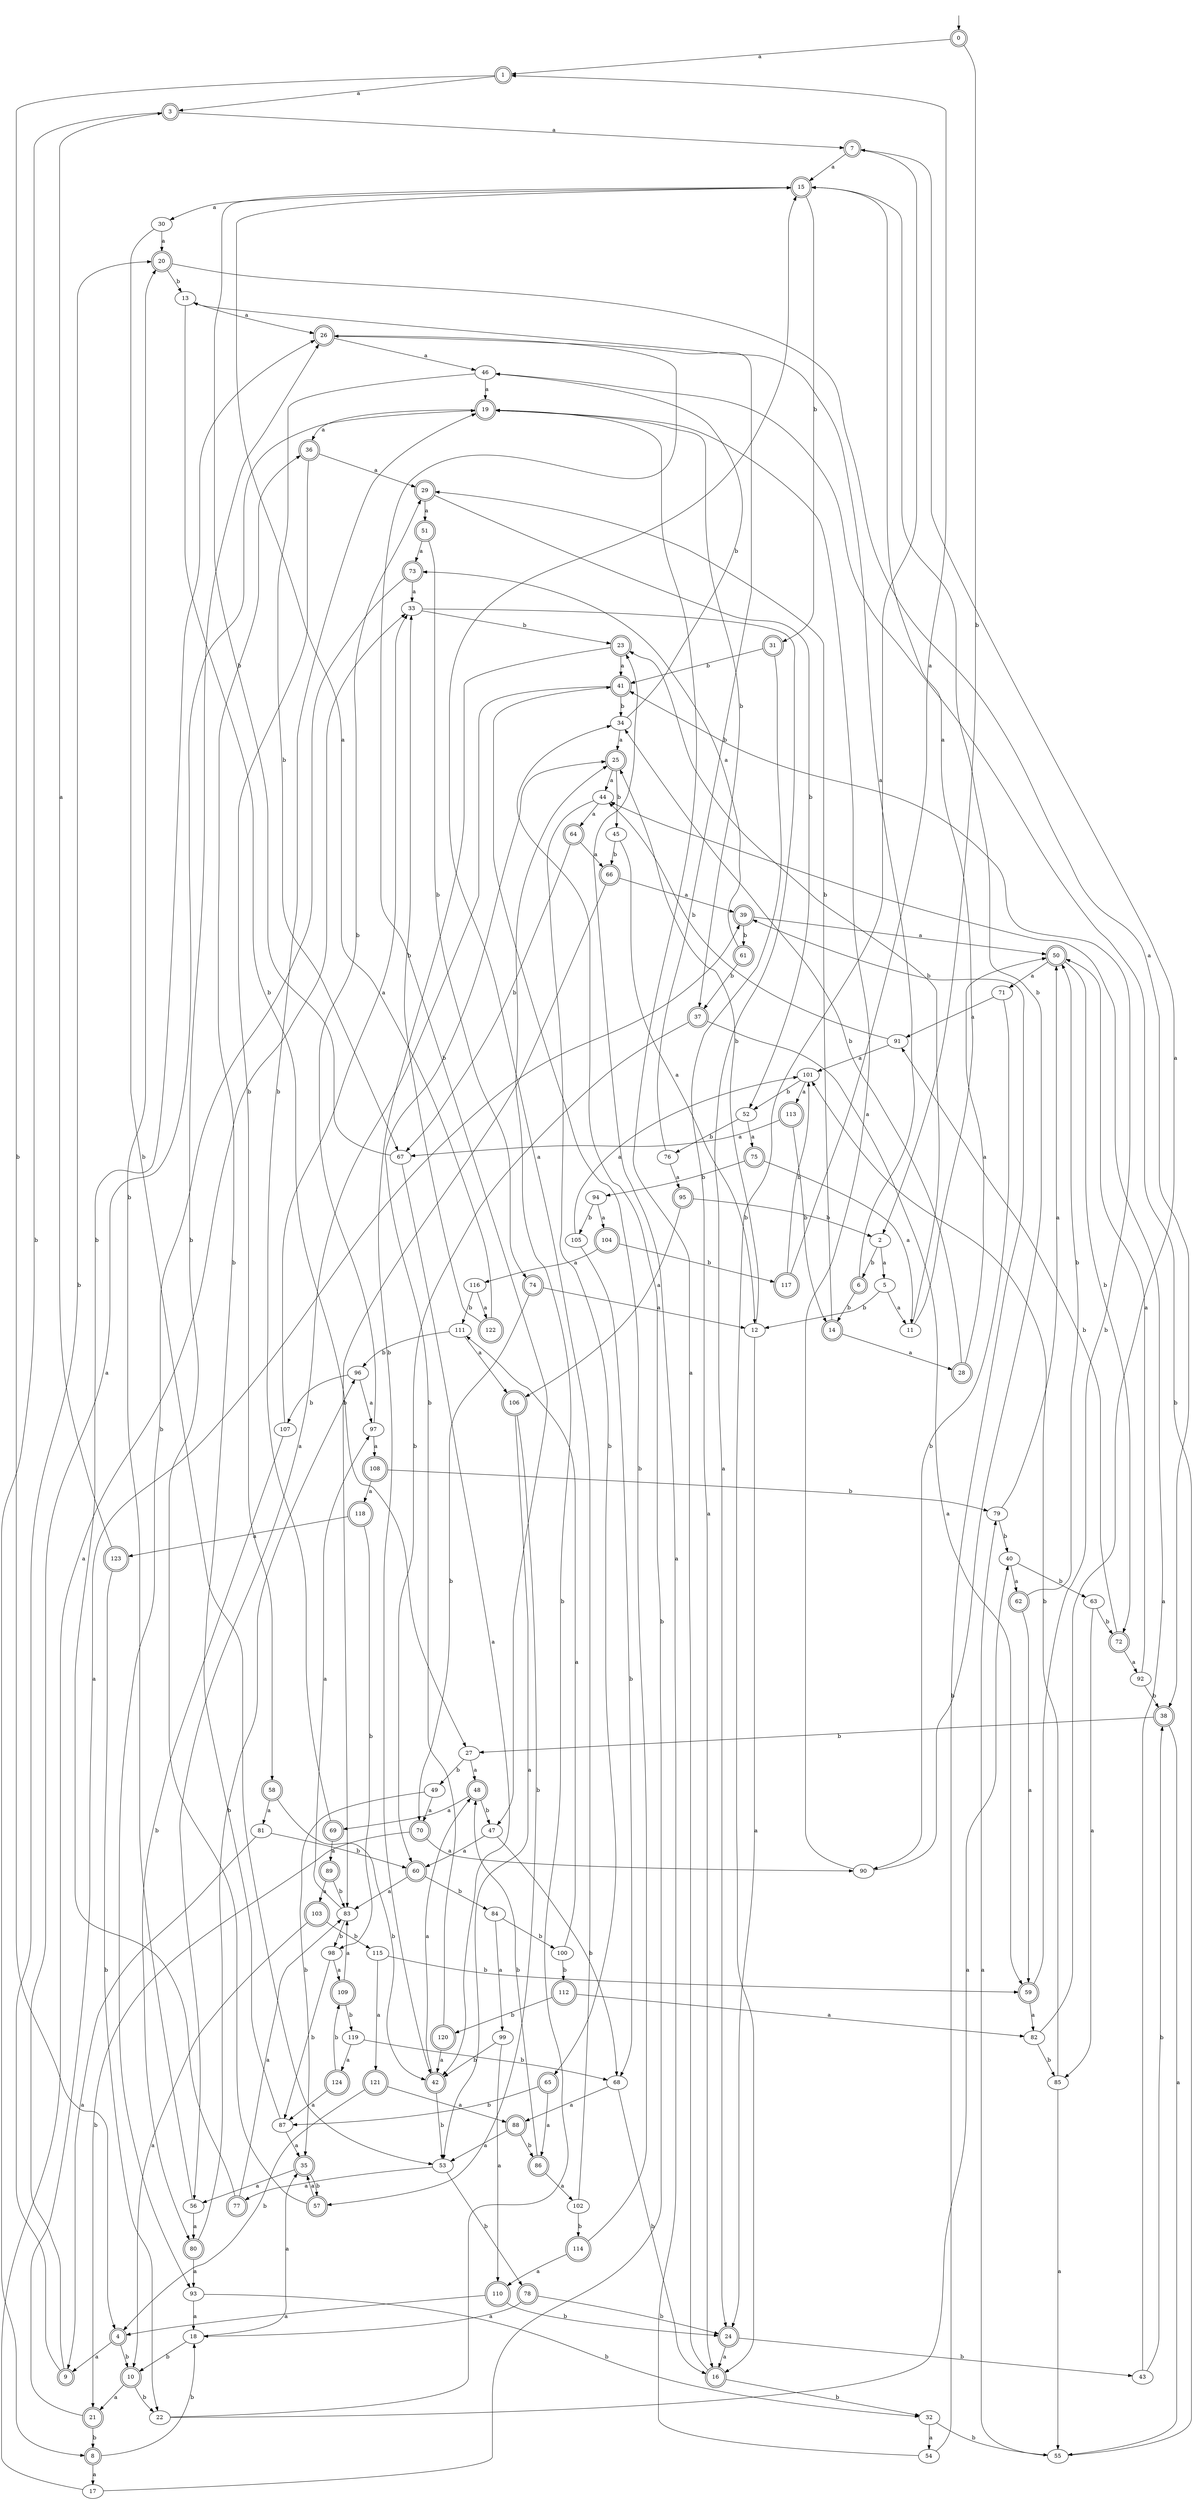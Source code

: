 digraph RandomDFA {
  __start0 [label="", shape=none];
  __start0 -> 0 [label=""];
  0 [shape=circle] [shape=doublecircle]
  0 -> 1 [label="a"]
  0 -> 2 [label="b"]
  1 [shape=doublecircle]
  1 -> 3 [label="a"]
  1 -> 4 [label="b"]
  2
  2 -> 5 [label="a"]
  2 -> 6 [label="b"]
  3 [shape=doublecircle]
  3 -> 7 [label="a"]
  3 -> 8 [label="b"]
  4 [shape=doublecircle]
  4 -> 9 [label="a"]
  4 -> 10 [label="b"]
  5
  5 -> 11 [label="a"]
  5 -> 12 [label="b"]
  6 [shape=doublecircle]
  6 -> 13 [label="a"]
  6 -> 14 [label="b"]
  7 [shape=doublecircle]
  7 -> 15 [label="a"]
  7 -> 16 [label="b"]
  8 [shape=doublecircle]
  8 -> 17 [label="a"]
  8 -> 18 [label="b"]
  9 [shape=doublecircle]
  9 -> 19 [label="a"]
  9 -> 20 [label="b"]
  10 [shape=doublecircle]
  10 -> 21 [label="a"]
  10 -> 22 [label="b"]
  11
  11 -> 15 [label="a"]
  11 -> 23 [label="b"]
  12
  12 -> 24 [label="a"]
  12 -> 25 [label="b"]
  13
  13 -> 26 [label="a"]
  13 -> 27 [label="b"]
  14 [shape=doublecircle]
  14 -> 28 [label="a"]
  14 -> 29 [label="b"]
  15 [shape=doublecircle]
  15 -> 30 [label="a"]
  15 -> 31 [label="b"]
  16 [shape=doublecircle]
  16 -> 19 [label="a"]
  16 -> 32 [label="b"]
  17
  17 -> 33 [label="a"]
  17 -> 34 [label="b"]
  18
  18 -> 35 [label="a"]
  18 -> 10 [label="b"]
  19 [shape=doublecircle]
  19 -> 36 [label="a"]
  19 -> 37 [label="b"]
  20 [shape=doublecircle]
  20 -> 38 [label="a"]
  20 -> 13 [label="b"]
  21 [shape=doublecircle]
  21 -> 39 [label="a"]
  21 -> 8 [label="b"]
  22
  22 -> 40 [label="a"]
  22 -> 25 [label="b"]
  23 [shape=doublecircle]
  23 -> 41 [label="a"]
  23 -> 42 [label="b"]
  24 [shape=doublecircle]
  24 -> 16 [label="a"]
  24 -> 43 [label="b"]
  25 [shape=doublecircle]
  25 -> 44 [label="a"]
  25 -> 45 [label="b"]
  26 [shape=doublecircle]
  26 -> 46 [label="a"]
  26 -> 47 [label="b"]
  27
  27 -> 48 [label="a"]
  27 -> 49 [label="b"]
  28 [shape=doublecircle]
  28 -> 50 [label="a"]
  28 -> 34 [label="b"]
  29 [shape=doublecircle]
  29 -> 51 [label="a"]
  29 -> 52 [label="b"]
  30
  30 -> 20 [label="a"]
  30 -> 53 [label="b"]
  31 [shape=doublecircle]
  31 -> 16 [label="a"]
  31 -> 41 [label="b"]
  32
  32 -> 54 [label="a"]
  32 -> 55 [label="b"]
  33
  33 -> 24 [label="a"]
  33 -> 23 [label="b"]
  34
  34 -> 25 [label="a"]
  34 -> 46 [label="b"]
  35 [shape=doublecircle]
  35 -> 56 [label="a"]
  35 -> 57 [label="b"]
  36 [shape=doublecircle]
  36 -> 29 [label="a"]
  36 -> 58 [label="b"]
  37 [shape=doublecircle]
  37 -> 59 [label="a"]
  37 -> 60 [label="b"]
  38 [shape=doublecircle]
  38 -> 55 [label="a"]
  38 -> 27 [label="b"]
  39 [shape=doublecircle]
  39 -> 50 [label="a"]
  39 -> 61 [label="b"]
  40
  40 -> 62 [label="a"]
  40 -> 63 [label="b"]
  41 [shape=doublecircle]
  41 -> 56 [label="a"]
  41 -> 34 [label="b"]
  42 [shape=doublecircle]
  42 -> 48 [label="a"]
  42 -> 53 [label="b"]
  43
  43 -> 44 [label="a"]
  43 -> 38 [label="b"]
  44
  44 -> 64 [label="a"]
  44 -> 65 [label="b"]
  45
  45 -> 12 [label="a"]
  45 -> 66 [label="b"]
  46
  46 -> 19 [label="a"]
  46 -> 67 [label="b"]
  47
  47 -> 60 [label="a"]
  47 -> 68 [label="b"]
  48 [shape=doublecircle]
  48 -> 69 [label="a"]
  48 -> 47 [label="b"]
  49
  49 -> 70 [label="a"]
  49 -> 35 [label="b"]
  50 [shape=doublecircle]
  50 -> 71 [label="a"]
  50 -> 72 [label="b"]
  51 [shape=doublecircle]
  51 -> 73 [label="a"]
  51 -> 74 [label="b"]
  52
  52 -> 75 [label="a"]
  52 -> 76 [label="b"]
  53
  53 -> 77 [label="a"]
  53 -> 78 [label="b"]
  54
  54 -> 23 [label="a"]
  54 -> 39 [label="b"]
  55
  55 -> 79 [label="a"]
  55 -> 46 [label="b"]
  56
  56 -> 80 [label="a"]
  56 -> 20 [label="b"]
  57 [shape=doublecircle]
  57 -> 35 [label="a"]
  57 -> 26 [label="b"]
  58 [shape=doublecircle]
  58 -> 81 [label="a"]
  58 -> 42 [label="b"]
  59 [shape=doublecircle]
  59 -> 82 [label="a"]
  59 -> 41 [label="b"]
  60 [shape=doublecircle]
  60 -> 83 [label="a"]
  60 -> 84 [label="b"]
  61 [shape=doublecircle]
  61 -> 73 [label="a"]
  61 -> 37 [label="b"]
  62 [shape=doublecircle]
  62 -> 59 [label="a"]
  62 -> 50 [label="b"]
  63
  63 -> 85 [label="a"]
  63 -> 72 [label="b"]
  64 [shape=doublecircle]
  64 -> 66 [label="a"]
  64 -> 67 [label="b"]
  65 [shape=doublecircle]
  65 -> 86 [label="a"]
  65 -> 87 [label="b"]
  66 [shape=doublecircle]
  66 -> 39 [label="a"]
  66 -> 83 [label="b"]
  67
  67 -> 42 [label="a"]
  67 -> 15 [label="b"]
  68
  68 -> 88 [label="a"]
  68 -> 16 [label="b"]
  69 [shape=doublecircle]
  69 -> 89 [label="a"]
  69 -> 19 [label="b"]
  70 [shape=doublecircle]
  70 -> 90 [label="a"]
  70 -> 21 [label="b"]
  71
  71 -> 91 [label="a"]
  71 -> 90 [label="b"]
  72 [shape=doublecircle]
  72 -> 92 [label="a"]
  72 -> 91 [label="b"]
  73 [shape=doublecircle]
  73 -> 33 [label="a"]
  73 -> 93 [label="b"]
  74 [shape=doublecircle]
  74 -> 12 [label="a"]
  74 -> 70 [label="b"]
  75 [shape=doublecircle]
  75 -> 11 [label="a"]
  75 -> 94 [label="b"]
  76
  76 -> 95 [label="a"]
  76 -> 26 [label="b"]
  77 [shape=doublecircle]
  77 -> 83 [label="a"]
  77 -> 26 [label="b"]
  78 [shape=doublecircle]
  78 -> 18 [label="a"]
  78 -> 24 [label="b"]
  79
  79 -> 50 [label="a"]
  79 -> 40 [label="b"]
  80 [shape=doublecircle]
  80 -> 93 [label="a"]
  80 -> 96 [label="b"]
  81
  81 -> 9 [label="a"]
  81 -> 60 [label="b"]
  82
  82 -> 7 [label="a"]
  82 -> 85 [label="b"]
  83
  83 -> 97 [label="a"]
  83 -> 98 [label="b"]
  84
  84 -> 99 [label="a"]
  84 -> 100 [label="b"]
  85
  85 -> 55 [label="a"]
  85 -> 101 [label="b"]
  86 [shape=doublecircle]
  86 -> 102 [label="a"]
  86 -> 48 [label="b"]
  87
  87 -> 35 [label="a"]
  87 -> 36 [label="b"]
  88 [shape=doublecircle]
  88 -> 53 [label="a"]
  88 -> 86 [label="b"]
  89 [shape=doublecircle]
  89 -> 103 [label="a"]
  89 -> 83 [label="b"]
  90
  90 -> 19 [label="a"]
  90 -> 15 [label="b"]
  91
  91 -> 101 [label="a"]
  91 -> 44 [label="b"]
  92
  92 -> 50 [label="a"]
  92 -> 38 [label="b"]
  93
  93 -> 18 [label="a"]
  93 -> 32 [label="b"]
  94
  94 -> 104 [label="a"]
  94 -> 105 [label="b"]
  95 [shape=doublecircle]
  95 -> 106 [label="a"]
  95 -> 2 [label="b"]
  96
  96 -> 97 [label="a"]
  96 -> 107 [label="b"]
  97
  97 -> 108 [label="a"]
  97 -> 29 [label="b"]
  98
  98 -> 109 [label="a"]
  98 -> 87 [label="b"]
  99
  99 -> 110 [label="a"]
  99 -> 42 [label="b"]
  100
  100 -> 111 [label="a"]
  100 -> 112 [label="b"]
  101
  101 -> 113 [label="a"]
  101 -> 52 [label="b"]
  102
  102 -> 15 [label="a"]
  102 -> 114 [label="b"]
  103 [shape=doublecircle]
  103 -> 10 [label="a"]
  103 -> 115 [label="b"]
  104 [shape=doublecircle]
  104 -> 116 [label="a"]
  104 -> 117 [label="b"]
  105
  105 -> 101 [label="a"]
  105 -> 68 [label="b"]
  106 [shape=doublecircle]
  106 -> 53 [label="a"]
  106 -> 57 [label="b"]
  107
  107 -> 33 [label="a"]
  107 -> 80 [label="b"]
  108 [shape=doublecircle]
  108 -> 118 [label="a"]
  108 -> 79 [label="b"]
  109 [shape=doublecircle]
  109 -> 83 [label="a"]
  109 -> 119 [label="b"]
  110 [shape=doublecircle]
  110 -> 4 [label="a"]
  110 -> 24 [label="b"]
  111
  111 -> 106 [label="a"]
  111 -> 96 [label="b"]
  112 [shape=doublecircle]
  112 -> 82 [label="a"]
  112 -> 120 [label="b"]
  113 [shape=doublecircle]
  113 -> 67 [label="a"]
  113 -> 14 [label="b"]
  114 [shape=doublecircle]
  114 -> 110 [label="a"]
  114 -> 41 [label="b"]
  115
  115 -> 121 [label="a"]
  115 -> 59 [label="b"]
  116
  116 -> 122 [label="a"]
  116 -> 111 [label="b"]
  117 [shape=doublecircle]
  117 -> 1 [label="a"]
  117 -> 101 [label="b"]
  118 [shape=doublecircle]
  118 -> 123 [label="a"]
  118 -> 98 [label="b"]
  119
  119 -> 124 [label="a"]
  119 -> 68 [label="b"]
  120 [shape=doublecircle]
  120 -> 42 [label="a"]
  120 -> 25 [label="b"]
  121 [shape=doublecircle]
  121 -> 88 [label="a"]
  121 -> 4 [label="b"]
  122 [shape=doublecircle]
  122 -> 15 [label="a"]
  122 -> 33 [label="b"]
  123 [shape=doublecircle]
  123 -> 3 [label="a"]
  123 -> 22 [label="b"]
  124 [shape=doublecircle]
  124 -> 87 [label="a"]
  124 -> 109 [label="b"]
}
